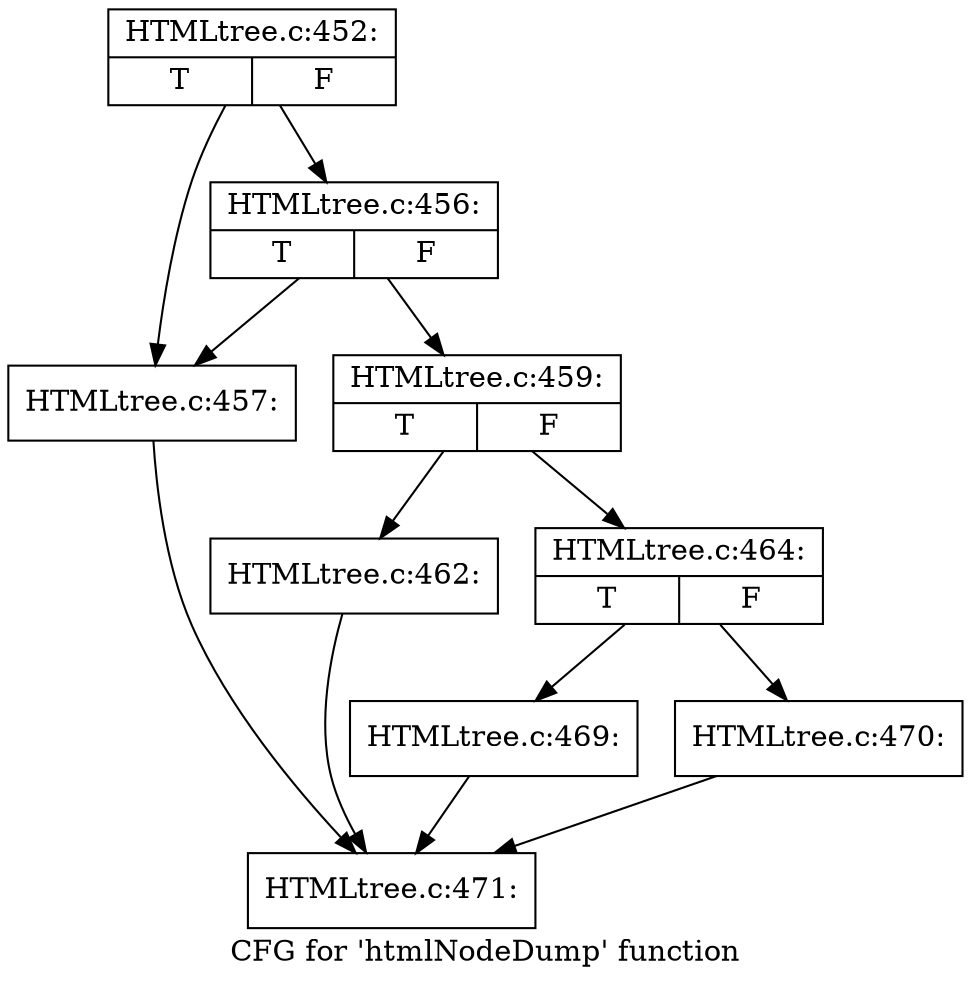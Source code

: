 digraph "CFG for 'htmlNodeDump' function" {
	label="CFG for 'htmlNodeDump' function";

	Node0x43120f0 [shape=record,label="{HTMLtree.c:452:|{<s0>T|<s1>F}}"];
	Node0x43120f0 -> Node0x42d6360;
	Node0x43120f0 -> Node0x42d6400;
	Node0x42d6400 [shape=record,label="{HTMLtree.c:456:|{<s0>T|<s1>F}}"];
	Node0x42d6400 -> Node0x42d6360;
	Node0x42d6400 -> Node0x42d63b0;
	Node0x42d6360 [shape=record,label="{HTMLtree.c:457:}"];
	Node0x42d6360 -> Node0x43123d0;
	Node0x42d63b0 [shape=record,label="{HTMLtree.c:459:|{<s0>T|<s1>F}}"];
	Node0x42d63b0 -> Node0x4315ea0;
	Node0x42d63b0 -> Node0x43161d0;
	Node0x4315ea0 [shape=record,label="{HTMLtree.c:462:}"];
	Node0x4315ea0 -> Node0x43123d0;
	Node0x43161d0 [shape=record,label="{HTMLtree.c:464:|{<s0>T|<s1>F}}"];
	Node0x43161d0 -> Node0x4316d00;
	Node0x43161d0 -> Node0x43171d0;
	Node0x4316d00 [shape=record,label="{HTMLtree.c:469:}"];
	Node0x4316d00 -> Node0x43123d0;
	Node0x43171d0 [shape=record,label="{HTMLtree.c:470:}"];
	Node0x43171d0 -> Node0x43123d0;
	Node0x43123d0 [shape=record,label="{HTMLtree.c:471:}"];
}
